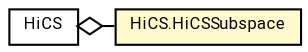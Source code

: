 #!/usr/local/bin/dot
#
# Class diagram 
# Generated by UMLGraph version R5_7_2-60-g0e99a6 (http://www.spinellis.gr/umlgraph/)
#

digraph G {
	graph [fontnames="svg"]
	edge [fontname="Roboto",fontsize=7,labelfontname="Roboto",labelfontsize=7,color="black"];
	node [fontname="Roboto",fontcolor="black",fontsize=8,shape=plaintext,margin=0,width=0,height=0];
	nodesep=0.15;
	ranksep=0.25;
	rankdir=LR;
	// de.lmu.ifi.dbs.elki.algorithm.outlier.meta.HiCS<V extends de.lmu.ifi.dbs.elki.data.NumberVector>
	c4990120 [label=<<table title="de.lmu.ifi.dbs.elki.algorithm.outlier.meta.HiCS" border="0" cellborder="1" cellspacing="0" cellpadding="2" href="HiCS.html" target="_parent">
		<tr><td><table border="0" cellspacing="0" cellpadding="1">
		<tr><td align="center" balign="center"> <font face="Roboto">HiCS</font> </td></tr>
		</table></td></tr>
		</table>>, URL="HiCS.html"];
	// de.lmu.ifi.dbs.elki.algorithm.outlier.meta.HiCS.HiCSSubspace
	c4990121 [label=<<table title="de.lmu.ifi.dbs.elki.algorithm.outlier.meta.HiCS.HiCSSubspace" border="0" cellborder="1" cellspacing="0" cellpadding="2" bgcolor="lemonChiffon" href="HiCS.HiCSSubspace.html" target="_parent">
		<tr><td><table border="0" cellspacing="0" cellpadding="1">
		<tr><td align="center" balign="center"> <font face="Roboto">HiCS.HiCSSubspace</font> </td></tr>
		</table></td></tr>
		</table>>, URL="HiCS.HiCSSubspace.html"];
	// de.lmu.ifi.dbs.elki.algorithm.outlier.meta.HiCS<V extends de.lmu.ifi.dbs.elki.data.NumberVector> has de.lmu.ifi.dbs.elki.algorithm.outlier.meta.HiCS.HiCSSubspace
	c4990120 -> c4990121 [arrowhead=none,arrowtail=ediamond,dir=back,weight=4];
}

